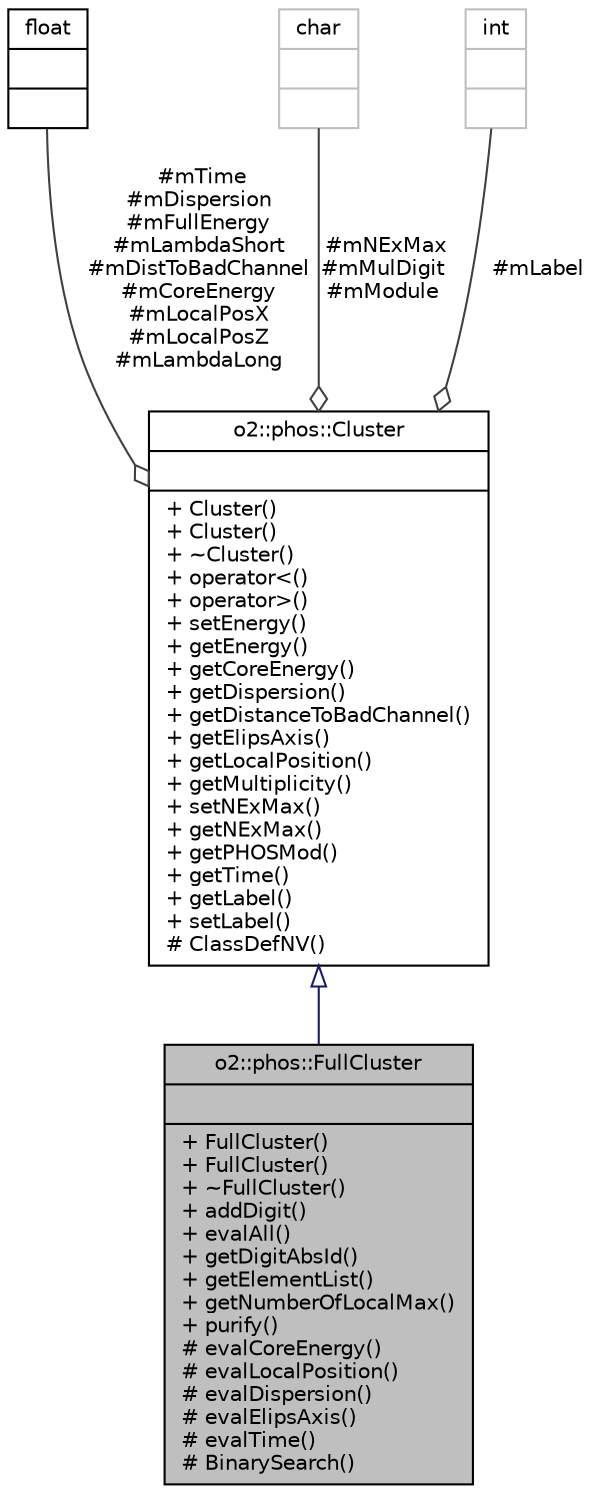 digraph "o2::phos::FullCluster"
{
 // INTERACTIVE_SVG=YES
  bgcolor="transparent";
  edge [fontname="Helvetica",fontsize="10",labelfontname="Helvetica",labelfontsize="10"];
  node [fontname="Helvetica",fontsize="10",shape=record];
  Node2 [label="{o2::phos::FullCluster\n||+ FullCluster()\l+ FullCluster()\l+ ~FullCluster()\l+ addDigit()\l+ evalAll()\l+ getDigitAbsId()\l+ getElementList()\l+ getNumberOfLocalMax()\l+ purify()\l# evalCoreEnergy()\l# evalLocalPosition()\l# evalDispersion()\l# evalElipsAxis()\l# evalTime()\l# BinarySearch()\l}",height=0.2,width=0.4,color="black", fillcolor="grey75", style="filled", fontcolor="black"];
  Node3 -> Node2 [dir="back",color="midnightblue",fontsize="10",style="solid",arrowtail="onormal",fontname="Helvetica"];
  Node3 [label="{o2::phos::Cluster\n||+ Cluster()\l+ Cluster()\l+ ~Cluster()\l+ operator\<()\l+ operator\>()\l+ setEnergy()\l+ getEnergy()\l+ getCoreEnergy()\l+ getDispersion()\l+ getDistanceToBadChannel()\l+ getElipsAxis()\l+ getLocalPosition()\l+ getMultiplicity()\l+ setNExMax()\l+ getNExMax()\l+ getPHOSMod()\l+ getTime()\l+ getLabel()\l+ setLabel()\l# ClassDefNV()\l}",height=0.2,width=0.4,color="black",URL="$dd/d6c/classo2_1_1phos_1_1Cluster.html",tooltip="Contains PHOS cluster parameters. "];
  Node4 -> Node3 [color="grey25",fontsize="10",style="solid",label=" #mTime\n#mDispersion\n#mFullEnergy\n#mLambdaShort\n#mDistToBadChannel\n#mCoreEnergy\n#mLocalPosX\n#mLocalPosZ\n#mLambdaLong" ,arrowhead="odiamond",fontname="Helvetica"];
  Node4 [label="{float\n||}",height=0.2,width=0.4,color="black",URL="$d4/dc3/classfloat.html"];
  Node5 -> Node3 [color="grey25",fontsize="10",style="solid",label=" #mNExMax\n#mMulDigit\n#mModule" ,arrowhead="odiamond",fontname="Helvetica"];
  Node5 [label="{char\n||}",height=0.2,width=0.4,color="grey75"];
  Node6 -> Node3 [color="grey25",fontsize="10",style="solid",label=" #mLabel" ,arrowhead="odiamond",fontname="Helvetica"];
  Node6 [label="{int\n||}",height=0.2,width=0.4,color="grey75"];
}
